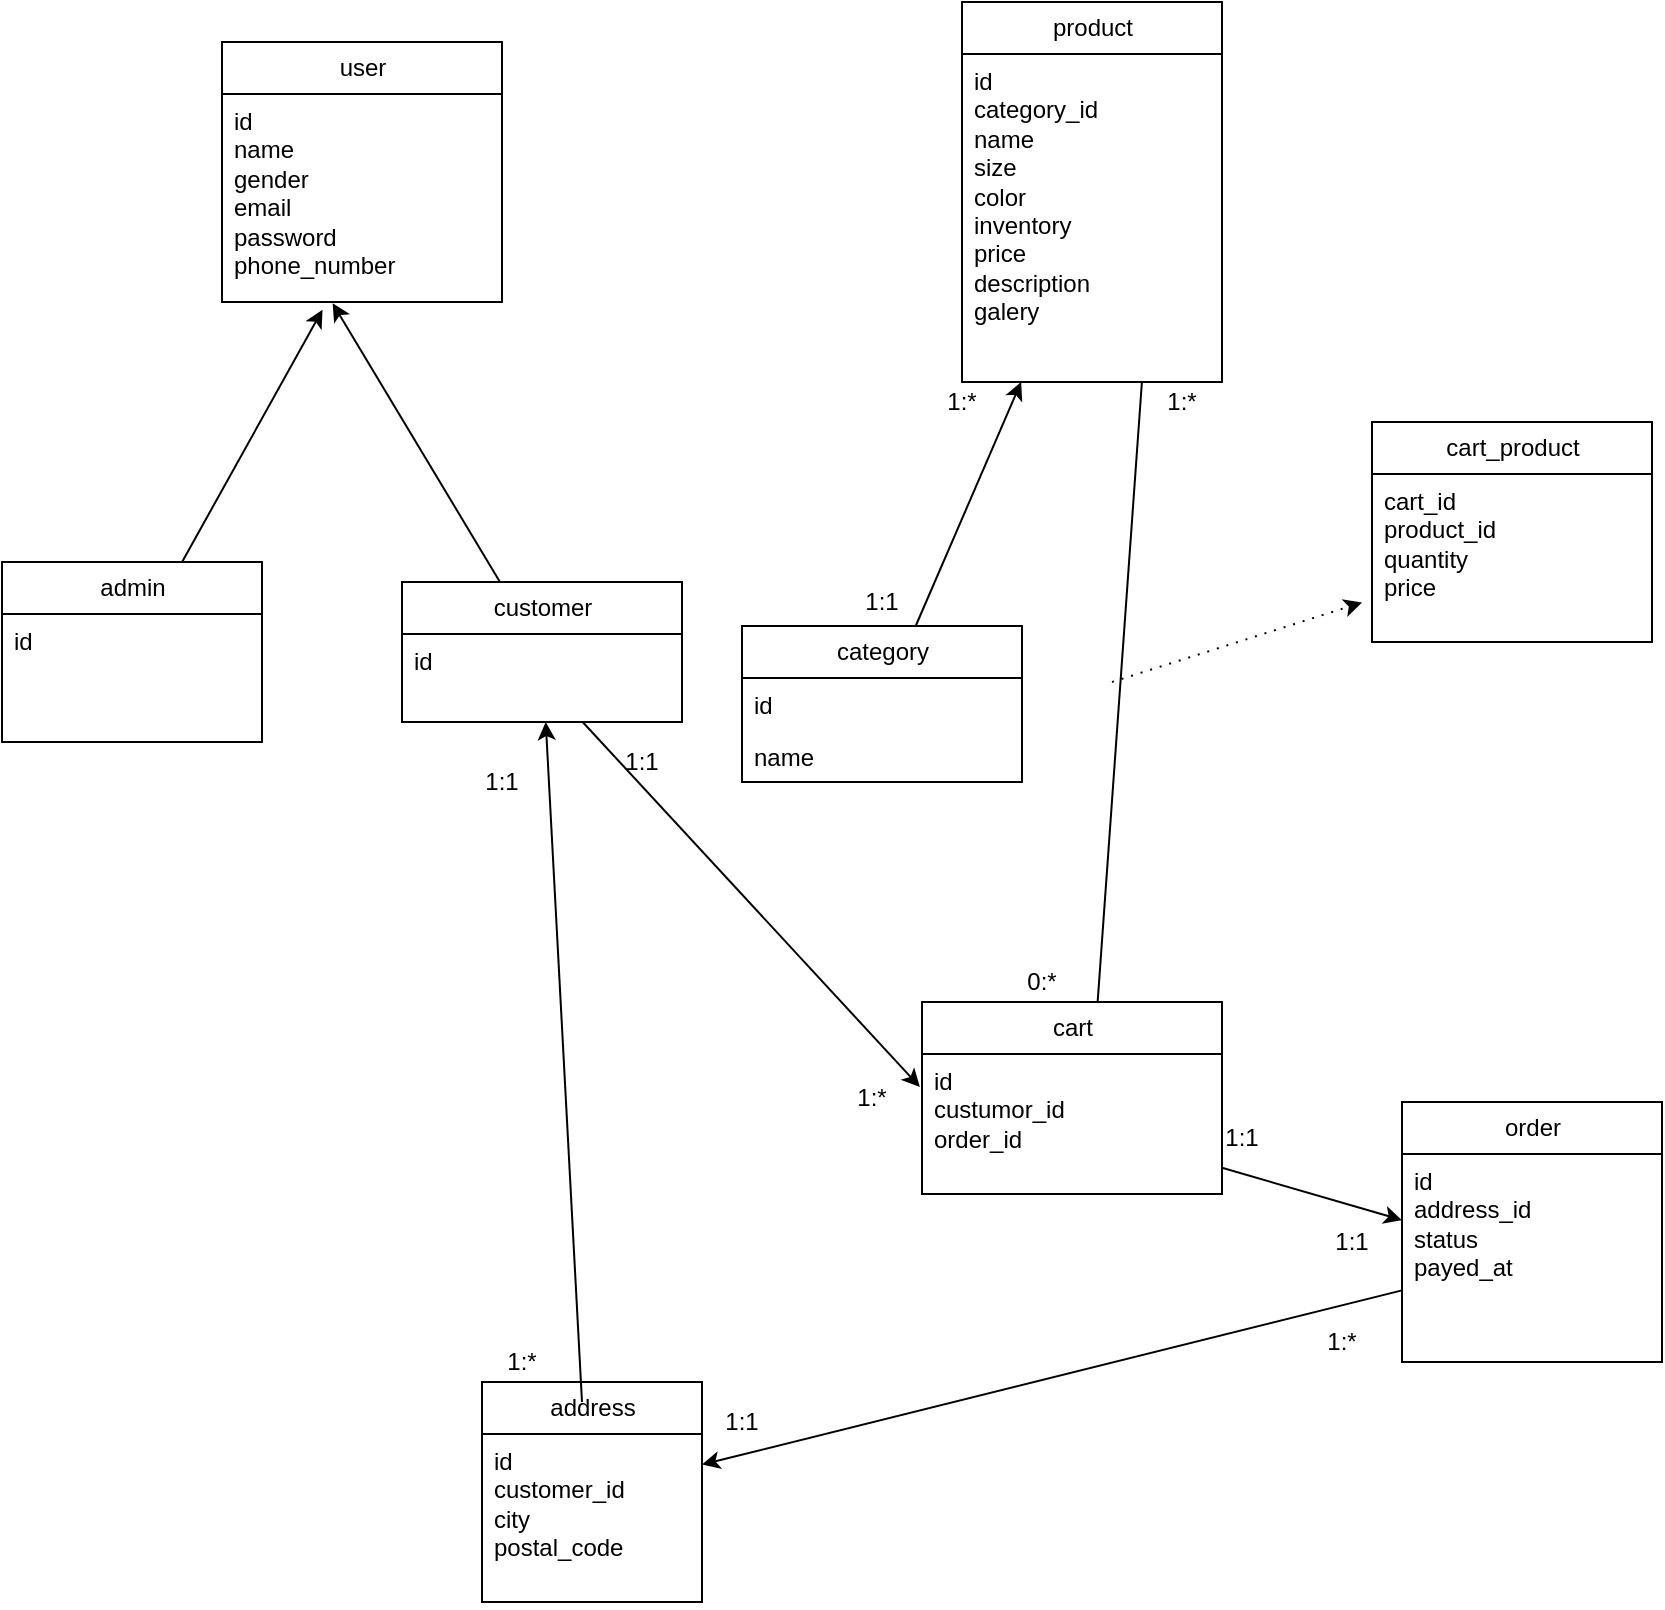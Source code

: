 <mxfile>
    <diagram id="5oQZ635z2FZy396cBjjI" name="Page-1">
        <mxGraphModel dx="871" dy="611" grid="1" gridSize="10" guides="1" tooltips="1" connect="1" arrows="1" fold="1" page="1" pageScale="1" pageWidth="850" pageHeight="1100" math="0" shadow="0">
            <root>
                <mxCell id="0"/>
                <mxCell id="1" parent="0"/>
                <mxCell id="2" value="product" style="swimlane;fontStyle=0;childLayout=stackLayout;horizontal=1;startSize=26;fillColor=none;horizontalStack=0;resizeParent=1;resizeParentMax=0;resizeLast=0;collapsible=1;marginBottom=0;html=1;" parent="1" vertex="1">
                    <mxGeometry x="490" y="20" width="130" height="190" as="geometry"/>
                </mxCell>
                <mxCell id="4" value="&lt;div&gt;id&lt;/div&gt;&lt;div&gt;category_id&lt;/div&gt;&lt;div&gt;&lt;span style=&quot;background-color: initial;&quot;&gt;name&lt;/span&gt;&lt;br&gt;&lt;/div&gt;&lt;div&gt;size&lt;/div&gt;&lt;div&gt;color&lt;/div&gt;&lt;div&gt;inventory&lt;/div&gt;&lt;div&gt;price&lt;/div&gt;&lt;div&gt;description&lt;/div&gt;&lt;div&gt;galery&lt;/div&gt;&lt;div&gt;&lt;br&gt;&lt;/div&gt;&lt;div&gt;&lt;br&gt;&lt;/div&gt;" style="text;strokeColor=none;fillColor=none;align=left;verticalAlign=top;spacingLeft=4;spacingRight=4;overflow=hidden;rotatable=0;points=[[0,0.5],[1,0.5]];portConstraint=eastwest;whiteSpace=wrap;html=1;" parent="2" vertex="1">
                    <mxGeometry y="26" width="130" height="164" as="geometry"/>
                </mxCell>
                <mxCell id="74" style="edgeStyle=none;html=1;entryX=0.359;entryY=1.037;entryDx=0;entryDy=0;entryPerimeter=0;" parent="1" source="6" target="71" edge="1">
                    <mxGeometry relative="1" as="geometry"/>
                </mxCell>
                <mxCell id="6" value="admin" style="swimlane;fontStyle=0;childLayout=stackLayout;horizontal=1;startSize=26;fillColor=none;horizontalStack=0;resizeParent=1;resizeParentMax=0;resizeLast=0;collapsible=1;marginBottom=0;html=1;" parent="1" vertex="1">
                    <mxGeometry x="10" y="300" width="130" height="90" as="geometry"/>
                </mxCell>
                <mxCell id="7" value="id" style="text;strokeColor=none;fillColor=none;align=left;verticalAlign=top;spacingLeft=4;spacingRight=4;overflow=hidden;rotatable=0;points=[[0,0.5],[1,0.5]];portConstraint=eastwest;whiteSpace=wrap;html=1;" parent="6" vertex="1">
                    <mxGeometry y="26" width="130" height="64" as="geometry"/>
                </mxCell>
                <mxCell id="73" style="edgeStyle=none;html=1;exitX=0;exitY=0;exitDx=0;exitDy=0;" parent="1" source="42" target="10" edge="1">
                    <mxGeometry relative="1" as="geometry"/>
                </mxCell>
                <mxCell id="75" style="edgeStyle=none;html=1;entryX=0.395;entryY=1.006;entryDx=0;entryDy=0;entryPerimeter=0;" parent="1" source="10" target="71" edge="1">
                    <mxGeometry relative="1" as="geometry"/>
                </mxCell>
                <mxCell id="10" value="customer" style="swimlane;fontStyle=0;childLayout=stackLayout;horizontal=1;startSize=26;fillColor=none;horizontalStack=0;resizeParent=1;resizeParentMax=0;resizeLast=0;collapsible=1;marginBottom=0;html=1;" parent="1" vertex="1">
                    <mxGeometry x="210" y="310" width="140" height="70" as="geometry"/>
                </mxCell>
                <mxCell id="11" value="&lt;div&gt;id&lt;/div&gt;" style="text;strokeColor=none;fillColor=none;align=left;verticalAlign=top;spacingLeft=4;spacingRight=4;overflow=hidden;rotatable=0;points=[[0,0.5],[1,0.5]];portConstraint=eastwest;whiteSpace=wrap;html=1;" parent="10" vertex="1">
                    <mxGeometry y="26" width="140" height="44" as="geometry"/>
                </mxCell>
                <mxCell id="14" value="order" style="swimlane;fontStyle=0;childLayout=stackLayout;horizontal=1;startSize=26;fillColor=none;horizontalStack=0;resizeParent=1;resizeParentMax=0;resizeLast=0;collapsible=1;marginBottom=0;html=1;" parent="1" vertex="1">
                    <mxGeometry x="710" y="570" width="130" height="130" as="geometry"/>
                </mxCell>
                <mxCell id="15" value="&lt;div&gt;id&lt;/div&gt;&lt;div&gt;address_id&lt;/div&gt;&lt;div&gt;status&lt;/div&gt;&lt;div&gt;payed_at&lt;/div&gt;&lt;div&gt;&lt;br&gt;&lt;/div&gt;" style="text;strokeColor=none;fillColor=none;align=left;verticalAlign=top;spacingLeft=4;spacingRight=4;overflow=hidden;rotatable=0;points=[[0,0.5],[1,0.5]];portConstraint=eastwest;whiteSpace=wrap;html=1;" parent="14" vertex="1">
                    <mxGeometry y="26" width="130" height="104" as="geometry"/>
                </mxCell>
                <mxCell id="22" value="cart" style="swimlane;fontStyle=0;childLayout=stackLayout;horizontal=1;startSize=26;fillColor=none;horizontalStack=0;resizeParent=1;resizeParentMax=0;resizeLast=0;collapsible=1;marginBottom=0;html=1;" parent="1" vertex="1">
                    <mxGeometry x="470" y="520" width="150" height="96" as="geometry"/>
                </mxCell>
                <mxCell id="24" value="id&lt;br&gt;custumor_id&lt;br&gt;order_id" style="text;strokeColor=none;fillColor=none;align=left;verticalAlign=top;spacingLeft=4;spacingRight=4;overflow=hidden;rotatable=0;points=[[0,0.5],[1,0.5]];portConstraint=eastwest;whiteSpace=wrap;html=1;" parent="22" vertex="1">
                    <mxGeometry y="26" width="150" height="70" as="geometry"/>
                </mxCell>
                <mxCell id="26" value="address" style="swimlane;fontStyle=0;childLayout=stackLayout;horizontal=1;startSize=26;fillColor=none;horizontalStack=0;resizeParent=1;resizeParentMax=0;resizeLast=0;collapsible=1;marginBottom=0;html=1;" parent="1" vertex="1">
                    <mxGeometry x="250" y="710" width="110" height="110" as="geometry"/>
                </mxCell>
                <mxCell id="28" value="id&lt;br&gt;customer_id&lt;br&gt;city&lt;br&gt;postal_code" style="text;strokeColor=none;fillColor=none;align=left;verticalAlign=top;spacingLeft=4;spacingRight=4;overflow=hidden;rotatable=0;points=[[0,0.5],[1,0.5]];portConstraint=eastwest;whiteSpace=wrap;html=1;" parent="26" vertex="1">
                    <mxGeometry y="26" width="110" height="84" as="geometry"/>
                </mxCell>
                <UserObject label="0:*" placeholders="1" id="39">
                    <mxCell style="text;html=1;strokeColor=none;fillColor=none;align=center;verticalAlign=middle;whiteSpace=wrap;overflow=hidden;" parent="1" vertex="1">
                        <mxGeometry x="450" y="500" width="160" height="20" as="geometry"/>
                    </mxCell>
                </UserObject>
                <UserObject label="1:*" placeholders="1" id="41">
                    <mxCell style="text;html=1;strokeColor=none;fillColor=none;align=center;verticalAlign=middle;whiteSpace=wrap;overflow=hidden;" parent="1" vertex="1">
                        <mxGeometry x="600" y="680" width="160" height="20" as="geometry"/>
                    </mxCell>
                </UserObject>
                <UserObject label="1:1" placeholders="1" id="42">
                    <mxCell style="text;html=1;strokeColor=none;fillColor=none;align=center;verticalAlign=middle;whiteSpace=wrap;overflow=hidden;" parent="1" vertex="1">
                        <mxGeometry x="300" y="720" width="160" height="20" as="geometry"/>
                    </mxCell>
                </UserObject>
                <mxCell id="44" value="" style="edgeStyle=none;html=1;" parent="1" source="24" target="15" edge="1">
                    <mxGeometry relative="1" as="geometry"/>
                </mxCell>
                <UserObject label="1:*" placeholders="1" id="46">
                    <mxCell style="text;html=1;strokeColor=none;fillColor=none;align=center;verticalAlign=middle;whiteSpace=wrap;overflow=hidden;" parent="1" vertex="1">
                        <mxGeometry x="410" y="210" width="160" height="20" as="geometry"/>
                    </mxCell>
                </UserObject>
                <UserObject label="1:1" placeholders="1" id="49">
                    <mxCell style="text;html=1;strokeColor=none;fillColor=none;align=center;verticalAlign=middle;whiteSpace=wrap;overflow=hidden;" parent="1" vertex="1">
                        <mxGeometry x="180" y="400" width="160" height="20" as="geometry"/>
                    </mxCell>
                </UserObject>
                <UserObject label="1:*" placeholders="1" id="50">
                    <mxCell style="text;html=1;strokeColor=none;fillColor=none;align=center;verticalAlign=middle;whiteSpace=wrap;overflow=hidden;" parent="1" vertex="1">
                        <mxGeometry x="190" y="690" width="160" height="20" as="geometry"/>
                    </mxCell>
                </UserObject>
                <mxCell id="97" style="edgeStyle=none;html=1;" parent="1" source="55" target="4" edge="1">
                    <mxGeometry relative="1" as="geometry"/>
                </mxCell>
                <mxCell id="55" value="category" style="swimlane;fontStyle=0;childLayout=stackLayout;horizontal=1;startSize=26;fillColor=none;horizontalStack=0;resizeParent=1;resizeParentMax=0;resizeLast=0;collapsible=1;marginBottom=0;html=1;" parent="1" vertex="1">
                    <mxGeometry x="380" y="332" width="140" height="78" as="geometry"/>
                </mxCell>
                <mxCell id="57" value="id" style="text;strokeColor=none;fillColor=none;align=left;verticalAlign=top;spacingLeft=4;spacingRight=4;overflow=hidden;rotatable=0;points=[[0,0.5],[1,0.5]];portConstraint=eastwest;whiteSpace=wrap;html=1;" parent="55" vertex="1">
                    <mxGeometry y="26" width="140" height="26" as="geometry"/>
                </mxCell>
                <mxCell id="58" value="name" style="text;strokeColor=none;fillColor=none;align=left;verticalAlign=top;spacingLeft=4;spacingRight=4;overflow=hidden;rotatable=0;points=[[0,0.5],[1,0.5]];portConstraint=eastwest;whiteSpace=wrap;html=1;" parent="55" vertex="1">
                    <mxGeometry y="52" width="140" height="26" as="geometry"/>
                </mxCell>
                <UserObject label="1:1" placeholders="1" id="60">
                    <mxCell style="text;html=1;strokeColor=none;fillColor=none;align=center;verticalAlign=middle;whiteSpace=wrap;overflow=hidden;" parent="1" vertex="1">
                        <mxGeometry x="550" y="578" width="160" height="20" as="geometry"/>
                    </mxCell>
                </UserObject>
                <UserObject label="1:*" placeholders="1" id="62">
                    <mxCell style="text;html=1;strokeColor=none;fillColor=none;align=center;verticalAlign=middle;whiteSpace=wrap;overflow=hidden;" parent="1" vertex="1">
                        <mxGeometry x="520" y="210" width="160" height="20" as="geometry"/>
                    </mxCell>
                </UserObject>
                <UserObject label="1:1" placeholders="1" id="61">
                    <mxCell style="text;html=1;strokeColor=none;fillColor=none;align=center;verticalAlign=middle;whiteSpace=wrap;overflow=hidden;" parent="1" vertex="1">
                        <mxGeometry x="380" y="310" width="140" height="20" as="geometry"/>
                    </mxCell>
                </UserObject>
                <UserObject label="1:1" placeholders="1" id="45">
                    <mxCell style="text;html=1;strokeColor=none;fillColor=none;align=center;verticalAlign=middle;whiteSpace=wrap;overflow=hidden;" parent="1" vertex="1">
                        <mxGeometry x="620" y="630" width="130" height="20" as="geometry"/>
                    </mxCell>
                </UserObject>
                <mxCell id="64" value="cart_product" style="swimlane;fontStyle=0;childLayout=stackLayout;horizontal=1;startSize=26;fillColor=none;horizontalStack=0;resizeParent=1;resizeParentMax=0;resizeLast=0;collapsible=1;marginBottom=0;html=1;" parent="1" vertex="1">
                    <mxGeometry x="695" y="230" width="140" height="110" as="geometry"/>
                </mxCell>
                <mxCell id="66" value="cart_id&lt;br&gt;product_id&lt;br&gt;quantity&lt;br&gt;price" style="text;strokeColor=none;fillColor=none;align=left;verticalAlign=top;spacingLeft=4;spacingRight=4;overflow=hidden;rotatable=0;points=[[0,0.5],[1,0.5]];portConstraint=eastwest;whiteSpace=wrap;html=1;" parent="64" vertex="1">
                    <mxGeometry y="26" width="140" height="84" as="geometry"/>
                </mxCell>
                <mxCell id="68" value="user" style="swimlane;fontStyle=0;childLayout=stackLayout;horizontal=1;startSize=26;fillColor=none;horizontalStack=0;resizeParent=1;resizeParentMax=0;resizeLast=0;collapsible=1;marginBottom=0;html=1;" parent="1" vertex="1">
                    <mxGeometry x="120" y="40" width="140" height="130" as="geometry"/>
                </mxCell>
                <mxCell id="71" value="id&lt;br&gt;name&lt;br&gt;gender&lt;br&gt;email&lt;br&gt;password&lt;br&gt;phone_number" style="text;strokeColor=none;fillColor=none;align=left;verticalAlign=top;spacingLeft=4;spacingRight=4;overflow=hidden;rotatable=0;points=[[0,0.5],[1,0.5]];portConstraint=eastwest;whiteSpace=wrap;html=1;" parent="68" vertex="1">
                    <mxGeometry y="26" width="140" height="104" as="geometry"/>
                </mxCell>
                <mxCell id="76" style="edgeStyle=none;html=1;entryX=-0.007;entryY=0.236;entryDx=0;entryDy=0;entryPerimeter=0;" parent="1" source="11" target="24" edge="1">
                    <mxGeometry relative="1" as="geometry"/>
                </mxCell>
                <UserObject label="1:*" placeholders="1" id="77">
                    <mxCell style="text;html=1;strokeColor=none;fillColor=none;align=center;verticalAlign=middle;whiteSpace=wrap;overflow=hidden;" parent="1" vertex="1">
                        <mxGeometry x="370" y="558" width="150" height="20" as="geometry"/>
                    </mxCell>
                </UserObject>
                <UserObject label="1:1" placeholders="1" id="78">
                    <mxCell style="text;html=1;strokeColor=none;fillColor=none;align=center;verticalAlign=middle;whiteSpace=wrap;overflow=hidden;" parent="1" vertex="1">
                        <mxGeometry x="250" y="390" width="160" height="20" as="geometry"/>
                    </mxCell>
                </UserObject>
                <mxCell id="51" style="edgeStyle=none;html=1;" parent="1" source="15" target="26" edge="1">
                    <mxGeometry relative="1" as="geometry"/>
                </mxCell>
                <mxCell id="104" style="edgeStyle=none;html=1;dashed=1;dashPattern=1 4;" parent="1" edge="1">
                    <mxGeometry relative="1" as="geometry">
                        <mxPoint x="690.0" y="320.256" as="targetPoint"/>
                        <mxPoint x="565" y="360" as="sourcePoint"/>
                    </mxGeometry>
                </mxCell>
                <mxCell id="105" value="" style="endArrow=none;html=1;exitX=0.674;exitY=0.983;exitDx=0;exitDy=0;exitPerimeter=0;entryX=0.692;entryY=1;entryDx=0;entryDy=0;entryPerimeter=0;" parent="1" source="39" target="4" edge="1">
                    <mxGeometry width="50" height="50" relative="1" as="geometry">
                        <mxPoint x="640" y="410" as="sourcePoint"/>
                        <mxPoint x="560" y="250" as="targetPoint"/>
                    </mxGeometry>
                </mxCell>
            </root>
        </mxGraphModel>
    </diagram>
</mxfile>